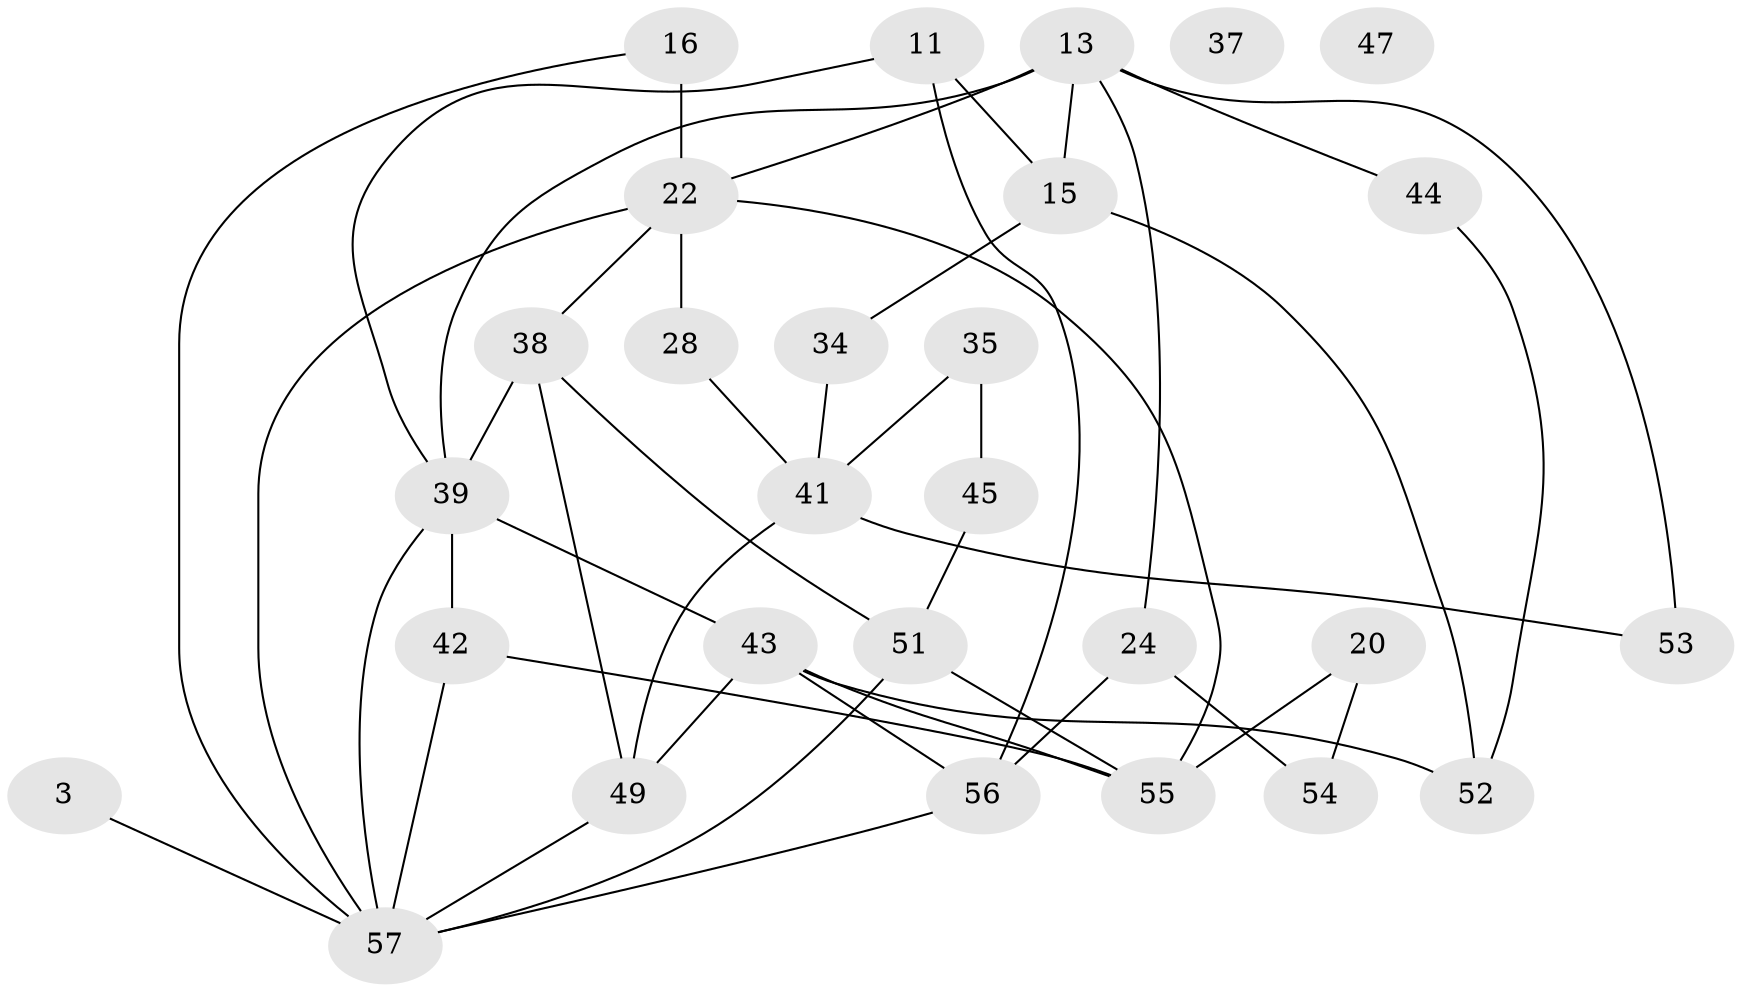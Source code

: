 // original degree distribution, {2: 0.3157894736842105, 1: 0.03508771929824561, 4: 0.14035087719298245, 3: 0.3333333333333333, 5: 0.07017543859649122, 7: 0.05263157894736842, 0: 0.03508771929824561, 6: 0.017543859649122806}
// Generated by graph-tools (version 1.1) at 2025/39/03/09/25 04:39:35]
// undirected, 28 vertices, 46 edges
graph export_dot {
graph [start="1"]
  node [color=gray90,style=filled];
  3;
  11;
  13;
  15 [super="+7"];
  16;
  20;
  22 [super="+6"];
  24;
  28;
  34;
  35;
  37;
  38 [super="+26"];
  39 [super="+19+17"];
  41;
  42 [super="+40"];
  43 [super="+36+33"];
  44;
  45;
  47;
  49 [super="+21"];
  51 [super="+1+32"];
  52 [super="+10+48"];
  53;
  54;
  55 [super="+46"];
  56 [super="+5+27"];
  57 [super="+50"];
  3 -- 57;
  11 -- 15;
  11 -- 56;
  11 -- 39;
  13 -- 15 [weight=2];
  13 -- 22;
  13 -- 24;
  13 -- 44;
  13 -- 53;
  13 -- 39;
  15 -- 34;
  15 -- 52;
  16 -- 22 [weight=2];
  16 -- 57;
  20 -- 54;
  20 -- 55;
  22 -- 28;
  22 -- 55 [weight=2];
  22 -- 38;
  22 -- 57;
  24 -- 54;
  24 -- 56 [weight=2];
  28 -- 41;
  34 -- 41;
  35 -- 41;
  35 -- 45;
  38 -- 39 [weight=2];
  38 -- 49;
  38 -- 51;
  39 -- 57 [weight=2];
  39 -- 42;
  39 -- 43 [weight=3];
  41 -- 49 [weight=2];
  41 -- 53;
  42 -- 57;
  42 -- 55;
  43 -- 52 [weight=2];
  43 -- 49;
  43 -- 55;
  43 -- 56 [weight=2];
  44 -- 52;
  45 -- 51;
  49 -- 57 [weight=2];
  51 -- 55;
  51 -- 57;
  56 -- 57;
}
